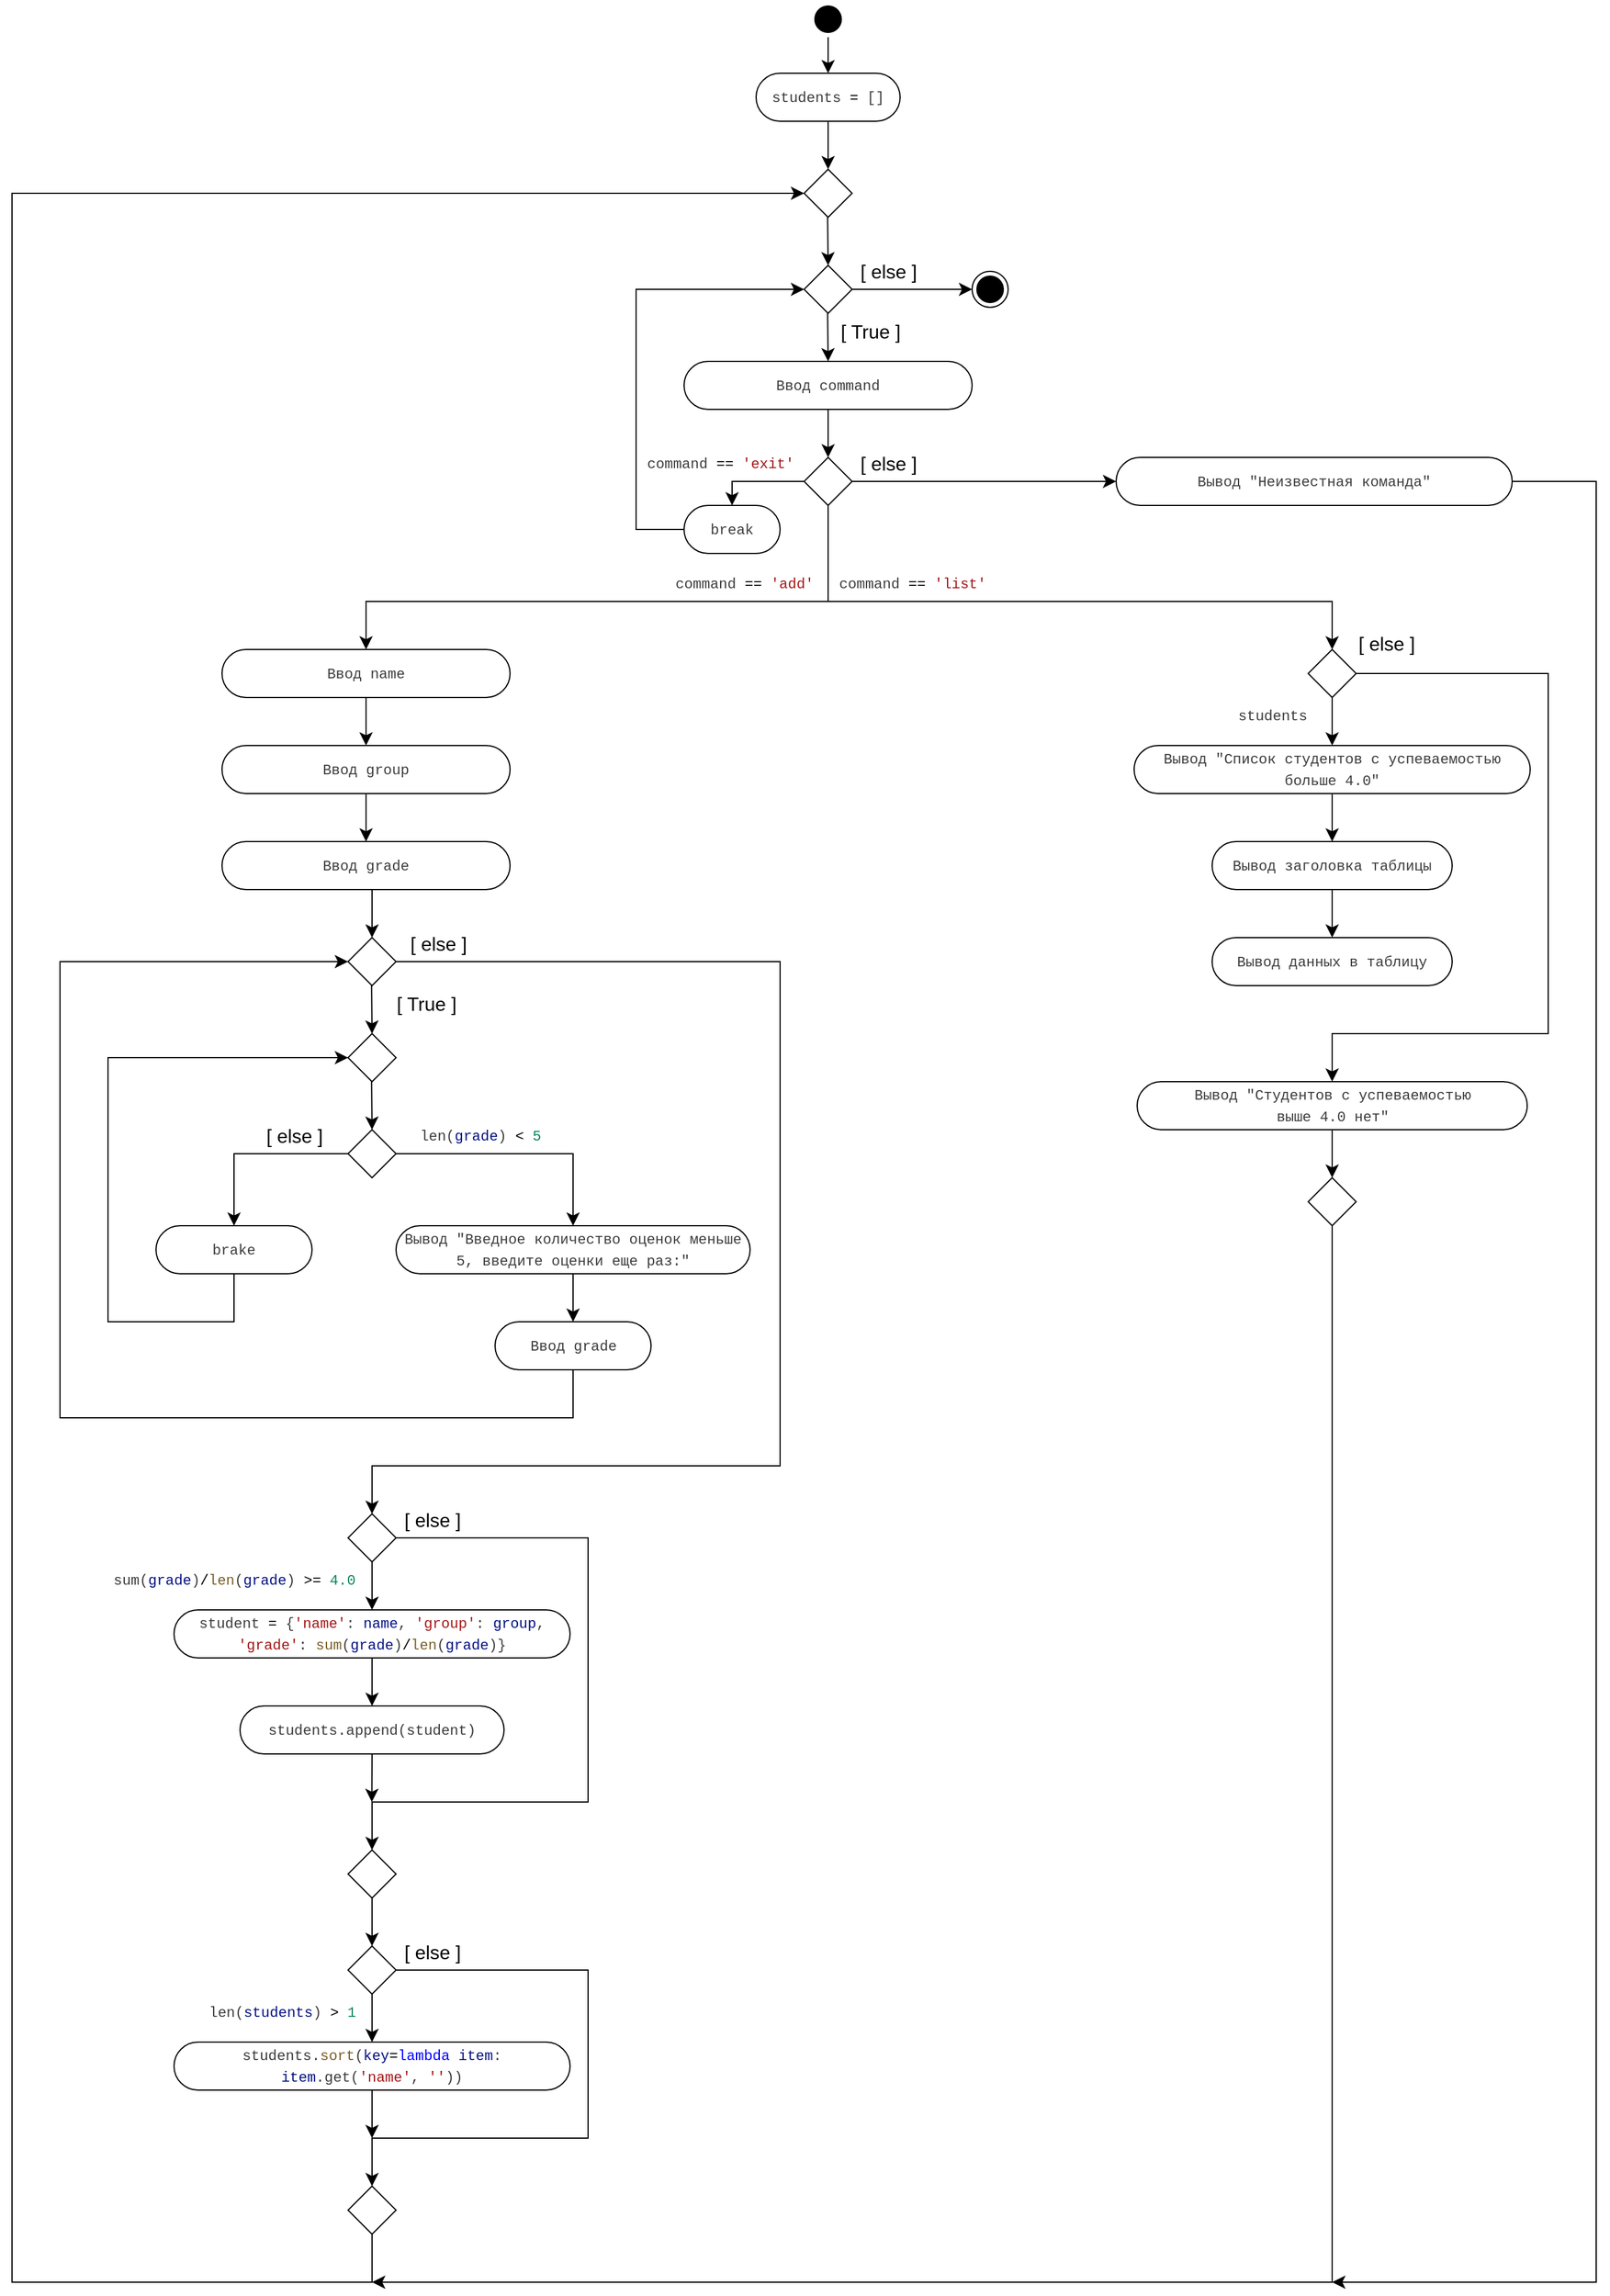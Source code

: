 <mxfile version="21.2.8" type="device">
  <diagram name="Страница 1" id="b56nTUFWKLFzky5iG3-O">
    <mxGraphModel dx="1243" dy="1110" grid="1" gridSize="10" guides="1" tooltips="1" connect="1" arrows="1" fold="1" page="0" pageScale="1" pageWidth="827" pageHeight="1169" math="0" shadow="0">
      <root>
        <mxCell id="0" />
        <mxCell id="1" parent="0" />
        <mxCell id="L4IypOqz53p4sFPIJEN1-1" value="" style="ellipse;html=1;shape=startState;fillColor=#000000;strokeColor=default;fontSize=16;" vertex="1" parent="1">
          <mxGeometry x="385" y="-140" width="30" height="30" as="geometry" />
        </mxCell>
        <mxCell id="L4IypOqz53p4sFPIJEN1-2" value="" style="edgeStyle=orthogonalEdgeStyle;html=1;verticalAlign=bottom;endArrow=classic;endSize=8;strokeColor=default;rounded=0;fontSize=12;curved=1;entryX=0.5;entryY=0;entryDx=0;entryDy=0;endFill=1;" edge="1" parent="1" source="L4IypOqz53p4sFPIJEN1-1">
          <mxGeometry relative="1" as="geometry">
            <mxPoint x="400" y="-80" as="targetPoint" />
          </mxGeometry>
        </mxCell>
        <mxCell id="L4IypOqz53p4sFPIJEN1-3" value="" style="rhombus;whiteSpace=wrap;html=1;fontSize=16;rounded=0;arcSize=50;" vertex="1" parent="1">
          <mxGeometry x="380" width="40" height="40" as="geometry" />
        </mxCell>
        <mxCell id="L4IypOqz53p4sFPIJEN1-4" value="" style="endArrow=classic;html=1;rounded=0;fontSize=12;startSize=8;endSize=8;curved=1;entryX=0.5;entryY=0;entryDx=0;entryDy=0;" edge="1" parent="1" target="L4IypOqz53p4sFPIJEN1-5">
          <mxGeometry width="50" height="50" relative="1" as="geometry">
            <mxPoint x="399.62" y="40" as="sourcePoint" />
            <mxPoint x="399.62" y="70" as="targetPoint" />
          </mxGeometry>
        </mxCell>
        <mxCell id="L4IypOqz53p4sFPIJEN1-98" style="edgeStyle=none;curved=1;rounded=0;orthogonalLoop=1;jettySize=auto;html=1;exitX=1;exitY=0.5;exitDx=0;exitDy=0;entryX=0;entryY=0.5;entryDx=0;entryDy=0;fontSize=12;startSize=8;endSize=8;" edge="1" parent="1" source="L4IypOqz53p4sFPIJEN1-5" target="L4IypOqz53p4sFPIJEN1-97">
          <mxGeometry relative="1" as="geometry" />
        </mxCell>
        <mxCell id="L4IypOqz53p4sFPIJEN1-5" value="" style="rhombus;whiteSpace=wrap;html=1;fontSize=16;rounded=0;arcSize=50;" vertex="1" parent="1">
          <mxGeometry x="380" y="80" width="40" height="40" as="geometry" />
        </mxCell>
        <mxCell id="L4IypOqz53p4sFPIJEN1-6" value="" style="endArrow=classic;html=1;rounded=0;fontSize=12;startSize=8;endSize=8;curved=1;" edge="1" parent="1">
          <mxGeometry width="50" height="50" relative="1" as="geometry">
            <mxPoint x="399.62" y="120" as="sourcePoint" />
            <mxPoint x="400" y="160" as="targetPoint" />
          </mxGeometry>
        </mxCell>
        <mxCell id="L4IypOqz53p4sFPIJEN1-8" style="edgeStyle=none;curved=1;rounded=0;orthogonalLoop=1;jettySize=auto;html=1;exitX=0.5;exitY=1;exitDx=0;exitDy=0;entryX=0.5;entryY=0;entryDx=0;entryDy=0;fontSize=12;startSize=8;endSize=8;" edge="1" parent="1" source="L4IypOqz53p4sFPIJEN1-7" target="L4IypOqz53p4sFPIJEN1-3">
          <mxGeometry relative="1" as="geometry" />
        </mxCell>
        <mxCell id="L4IypOqz53p4sFPIJEN1-7" value="&lt;div style=&quot;color: rgb(59, 59, 59); font-family: Menlo, Monaco, &amp;quot;Courier New&amp;quot;, monospace; font-size: 12px; line-height: 18px;&quot;&gt;students &lt;span style=&quot;color: #000000;&quot;&gt;=&lt;/span&gt; []&lt;/div&gt;" style="rounded=1;whiteSpace=wrap;html=1;fontSize=16;arcSize=50;" vertex="1" parent="1">
          <mxGeometry x="340" y="-80" width="120" height="40" as="geometry" />
        </mxCell>
        <mxCell id="L4IypOqz53p4sFPIJEN1-10" value="&lt;div style=&quot;color: rgb(59, 59, 59); font-family: Menlo, Monaco, &amp;quot;Courier New&amp;quot;, monospace; font-size: 12px; line-height: 18px;&quot;&gt;&lt;div style=&quot;line-height: 18px;&quot;&gt;Ввод command&lt;/div&gt;&lt;/div&gt;" style="rounded=1;whiteSpace=wrap;html=1;fontSize=16;arcSize=50;" vertex="1" parent="1">
          <mxGeometry x="280" y="160" width="240" height="40" as="geometry" />
        </mxCell>
        <mxCell id="L4IypOqz53p4sFPIJEN1-94" style="edgeStyle=none;curved=1;rounded=0;orthogonalLoop=1;jettySize=auto;html=1;exitX=1;exitY=0.5;exitDx=0;exitDy=0;entryX=0;entryY=0.5;entryDx=0;entryDy=0;fontSize=12;startSize=8;endSize=8;" edge="1" parent="1" source="L4IypOqz53p4sFPIJEN1-11" target="L4IypOqz53p4sFPIJEN1-93">
          <mxGeometry relative="1" as="geometry" />
        </mxCell>
        <mxCell id="L4IypOqz53p4sFPIJEN1-11" value="" style="rhombus;whiteSpace=wrap;html=1;fontSize=16;rounded=0;arcSize=50;" vertex="1" parent="1">
          <mxGeometry x="380" y="240" width="40" height="40" as="geometry" />
        </mxCell>
        <mxCell id="L4IypOqz53p4sFPIJEN1-12" style="edgeStyle=none;curved=1;rounded=0;orthogonalLoop=1;jettySize=auto;html=1;exitX=0.5;exitY=1;exitDx=0;exitDy=0;entryX=0.5;entryY=0;entryDx=0;entryDy=0;fontSize=12;startSize=8;endSize=8;" edge="1" target="L4IypOqz53p4sFPIJEN1-11" parent="1">
          <mxGeometry relative="1" as="geometry">
            <mxPoint x="400" y="200" as="sourcePoint" />
          </mxGeometry>
        </mxCell>
        <mxCell id="L4IypOqz53p4sFPIJEN1-13" value="&lt;div style=&quot;color: rgb(59, 59, 59); font-family: Menlo, Monaco, &amp;quot;Courier New&amp;quot;, monospace; font-size: 12px; line-height: 18px;&quot;&gt;&lt;div style=&quot;line-height: 18px;&quot;&gt;&lt;div style=&quot;line-height: 18px;&quot;&gt; break&lt;/div&gt;&lt;/div&gt;&lt;/div&gt;" style="rounded=1;whiteSpace=wrap;html=1;fontSize=16;arcSize=50;" vertex="1" parent="1">
          <mxGeometry x="280" y="280" width="80" height="40" as="geometry" />
        </mxCell>
        <mxCell id="L4IypOqz53p4sFPIJEN1-15" value="" style="edgeStyle=segmentEdgeStyle;endArrow=classic;html=1;curved=0;rounded=0;endSize=8;startSize=8;sourcePerimeterSpacing=0;targetPerimeterSpacing=0;fontSize=12;exitX=0;exitY=0.5;exitDx=0;exitDy=0;entryX=0.5;entryY=0;entryDx=0;entryDy=0;" edge="1" parent="1" source="L4IypOqz53p4sFPIJEN1-11" target="L4IypOqz53p4sFPIJEN1-13">
          <mxGeometry width="140" relative="1" as="geometry">
            <mxPoint x="440" y="270" as="sourcePoint" />
            <mxPoint x="580" y="330" as="targetPoint" />
            <Array as="points">
              <mxPoint x="320" y="260" />
            </Array>
          </mxGeometry>
        </mxCell>
        <mxCell id="L4IypOqz53p4sFPIJEN1-16" value="&lt;div style=&quot;color: rgb(59, 59, 59); font-family: Menlo, Monaco, &amp;quot;Courier New&amp;quot;, monospace; font-size: 12px; line-height: 18px;&quot;&gt;command &lt;span style=&quot;color: #000000;&quot;&gt;==&lt;/span&gt; &lt;span style=&quot;color: #a31515;&quot;&gt;&#39;exit&#39;&lt;/span&gt;&lt;/div&gt;" style="text;html=1;align=center;verticalAlign=middle;resizable=0;points=[];autosize=1;strokeColor=none;fillColor=none;fontSize=16;" vertex="1" parent="1">
          <mxGeometry x="235" y="230" width="150" height="30" as="geometry" />
        </mxCell>
        <mxCell id="L4IypOqz53p4sFPIJEN1-17" value="" style="edgeStyle=segmentEdgeStyle;endArrow=classic;html=1;curved=0;rounded=0;endSize=8;startSize=8;sourcePerimeterSpacing=0;targetPerimeterSpacing=0;fontSize=12;exitX=0;exitY=0.5;exitDx=0;exitDy=0;entryX=0;entryY=0.5;entryDx=0;entryDy=0;" edge="1" parent="1" source="L4IypOqz53p4sFPIJEN1-13" target="L4IypOqz53p4sFPIJEN1-5">
          <mxGeometry width="140" relative="1" as="geometry">
            <mxPoint x="420" y="330" as="sourcePoint" />
            <mxPoint x="560" y="390" as="targetPoint" />
            <Array as="points">
              <mxPoint x="240" y="300" />
              <mxPoint x="240" y="100" />
            </Array>
          </mxGeometry>
        </mxCell>
        <mxCell id="L4IypOqz53p4sFPIJEN1-22" style="edgeStyle=none;curved=1;rounded=0;orthogonalLoop=1;jettySize=auto;html=1;exitX=0.5;exitY=1;exitDx=0;exitDy=0;entryX=0.5;entryY=0;entryDx=0;entryDy=0;fontSize=12;startSize=8;endSize=8;" edge="1" parent="1" source="L4IypOqz53p4sFPIJEN1-18" target="L4IypOqz53p4sFPIJEN1-21">
          <mxGeometry relative="1" as="geometry" />
        </mxCell>
        <mxCell id="L4IypOqz53p4sFPIJEN1-18" value="&lt;div style=&quot;color: rgb(59, 59, 59); font-family: Menlo, Monaco, &amp;quot;Courier New&amp;quot;, monospace; font-size: 12px; line-height: 18px;&quot;&gt;&lt;div style=&quot;line-height: 18px;&quot;&gt;&lt;div style=&quot;line-height: 18px;&quot;&gt;Ввод name&lt;/div&gt;&lt;/div&gt;&lt;/div&gt;" style="rounded=1;whiteSpace=wrap;html=1;fontSize=16;arcSize=50;" vertex="1" parent="1">
          <mxGeometry x="-105" y="400" width="240" height="40" as="geometry" />
        </mxCell>
        <mxCell id="L4IypOqz53p4sFPIJEN1-19" value="" style="edgeStyle=segmentEdgeStyle;endArrow=classic;html=1;curved=0;rounded=0;endSize=8;startSize=8;sourcePerimeterSpacing=0;targetPerimeterSpacing=0;fontSize=12;exitX=0.5;exitY=1;exitDx=0;exitDy=0;entryX=0.5;entryY=0;entryDx=0;entryDy=0;" edge="1" parent="1" source="L4IypOqz53p4sFPIJEN1-11" target="L4IypOqz53p4sFPIJEN1-18">
          <mxGeometry width="140" relative="1" as="geometry">
            <mxPoint x="410" y="330" as="sourcePoint" />
            <mxPoint x="550" y="390" as="targetPoint" />
            <Array as="points">
              <mxPoint x="400" y="360" />
              <mxPoint x="15" y="360" />
            </Array>
          </mxGeometry>
        </mxCell>
        <mxCell id="L4IypOqz53p4sFPIJEN1-20" value="&lt;div style=&quot;color: rgb(59, 59, 59); font-family: Menlo, Monaco, &amp;quot;Courier New&amp;quot;, monospace; font-size: 12px; line-height: 18px;&quot;&gt;command &lt;span style=&quot;color: #000000;&quot;&gt;==&lt;/span&gt; &lt;span style=&quot;color: #a31515;&quot;&gt;&#39;add&#39;&lt;/span&gt;&lt;/div&gt;" style="text;html=1;align=center;verticalAlign=middle;resizable=0;points=[];autosize=1;strokeColor=none;fillColor=none;fontSize=16;" vertex="1" parent="1">
          <mxGeometry x="260" y="330" width="140" height="30" as="geometry" />
        </mxCell>
        <mxCell id="L4IypOqz53p4sFPIJEN1-21" value="&lt;div style=&quot;color: rgb(59, 59, 59); font-family: Menlo, Monaco, &amp;quot;Courier New&amp;quot;, monospace; font-size: 12px; line-height: 18px;&quot;&gt;&lt;div style=&quot;line-height: 18px;&quot;&gt;&lt;div style=&quot;line-height: 18px;&quot;&gt;&lt;div style=&quot;line-height: 18px;&quot;&gt;Ввод group&lt;/div&gt;&lt;/div&gt;&lt;/div&gt;&lt;/div&gt;" style="rounded=1;whiteSpace=wrap;html=1;fontSize=16;arcSize=50;" vertex="1" parent="1">
          <mxGeometry x="-105" y="480" width="240" height="40" as="geometry" />
        </mxCell>
        <mxCell id="L4IypOqz53p4sFPIJEN1-23" value="&lt;div style=&quot;color: rgb(59, 59, 59); font-family: Menlo, Monaco, &amp;quot;Courier New&amp;quot;, monospace; font-size: 12px; line-height: 18px;&quot;&gt;&lt;div style=&quot;line-height: 18px;&quot;&gt;&lt;div style=&quot;line-height: 18px;&quot;&gt;&lt;div style=&quot;line-height: 18px;&quot;&gt;&lt;div style=&quot;line-height: 18px;&quot;&gt;Ввод grade&lt;/div&gt;&lt;/div&gt;&lt;/div&gt;&lt;/div&gt;&lt;/div&gt;" style="rounded=1;whiteSpace=wrap;html=1;fontSize=16;arcSize=50;" vertex="1" parent="1">
          <mxGeometry x="-105" y="560" width="240" height="40" as="geometry" />
        </mxCell>
        <mxCell id="L4IypOqz53p4sFPIJEN1-24" style="edgeStyle=none;curved=1;rounded=0;orthogonalLoop=1;jettySize=auto;html=1;exitX=0.5;exitY=1;exitDx=0;exitDy=0;entryX=0.5;entryY=0;entryDx=0;entryDy=0;fontSize=12;startSize=8;endSize=8;" edge="1" target="L4IypOqz53p4sFPIJEN1-23" parent="1">
          <mxGeometry relative="1" as="geometry">
            <mxPoint x="15" y="520" as="sourcePoint" />
          </mxGeometry>
        </mxCell>
        <mxCell id="L4IypOqz53p4sFPIJEN1-25" value="" style="rhombus;whiteSpace=wrap;html=1;fontSize=16;rounded=0;arcSize=50;" vertex="1" parent="1">
          <mxGeometry y="640" width="40" height="40" as="geometry" />
        </mxCell>
        <mxCell id="L4IypOqz53p4sFPIJEN1-26" value="" style="endArrow=classic;html=1;rounded=0;fontSize=12;startSize=8;endSize=8;curved=1;entryX=0.5;entryY=0;entryDx=0;entryDy=0;" edge="1" parent="1" target="L4IypOqz53p4sFPIJEN1-27">
          <mxGeometry width="50" height="50" relative="1" as="geometry">
            <mxPoint x="19.62" y="680" as="sourcePoint" />
            <mxPoint x="19.62" y="710" as="targetPoint" />
          </mxGeometry>
        </mxCell>
        <mxCell id="L4IypOqz53p4sFPIJEN1-27" value="" style="rhombus;whiteSpace=wrap;html=1;fontSize=16;rounded=0;arcSize=50;" vertex="1" parent="1">
          <mxGeometry y="720" width="40" height="40" as="geometry" />
        </mxCell>
        <mxCell id="L4IypOqz53p4sFPIJEN1-28" value="" style="endArrow=classic;html=1;rounded=0;fontSize=12;startSize=8;endSize=8;curved=1;" edge="1" parent="1">
          <mxGeometry width="50" height="50" relative="1" as="geometry">
            <mxPoint x="19.62" y="760" as="sourcePoint" />
            <mxPoint x="20" y="800" as="targetPoint" />
          </mxGeometry>
        </mxCell>
        <mxCell id="L4IypOqz53p4sFPIJEN1-29" style="edgeStyle=none;curved=1;rounded=0;orthogonalLoop=1;jettySize=auto;html=1;exitX=0.5;exitY=1;exitDx=0;exitDy=0;entryX=0.5;entryY=0;entryDx=0;entryDy=0;fontSize=12;startSize=8;endSize=8;" edge="1" parent="1" target="L4IypOqz53p4sFPIJEN1-25">
          <mxGeometry relative="1" as="geometry">
            <mxPoint x="20" y="600" as="sourcePoint" />
          </mxGeometry>
        </mxCell>
        <mxCell id="L4IypOqz53p4sFPIJEN1-30" value="[ True ]" style="text;html=1;align=center;verticalAlign=middle;resizable=0;points=[];autosize=1;strokeColor=none;fillColor=none;fontSize=16;" vertex="1" parent="1">
          <mxGeometry x="400" y="120" width="70" height="30" as="geometry" />
        </mxCell>
        <mxCell id="L4IypOqz53p4sFPIJEN1-31" value="[ True ]" style="text;html=1;align=center;verticalAlign=middle;resizable=0;points=[];autosize=1;strokeColor=none;fillColor=none;fontSize=16;" vertex="1" parent="1">
          <mxGeometry x="30" y="680" width="70" height="30" as="geometry" />
        </mxCell>
        <mxCell id="L4IypOqz53p4sFPIJEN1-32" value="" style="rhombus;whiteSpace=wrap;html=1;fontSize=16;rounded=0;arcSize=50;" vertex="1" parent="1">
          <mxGeometry y="800" width="40" height="40" as="geometry" />
        </mxCell>
        <mxCell id="L4IypOqz53p4sFPIJEN1-36" style="edgeStyle=none;curved=1;rounded=0;orthogonalLoop=1;jettySize=auto;html=1;exitX=0.5;exitY=1;exitDx=0;exitDy=0;entryX=0.5;entryY=0;entryDx=0;entryDy=0;fontSize=12;startSize=8;endSize=8;" edge="1" parent="1" source="L4IypOqz53p4sFPIJEN1-33" target="L4IypOqz53p4sFPIJEN1-34">
          <mxGeometry relative="1" as="geometry" />
        </mxCell>
        <mxCell id="L4IypOqz53p4sFPIJEN1-33" value="&lt;div style=&quot;color: rgb(59, 59, 59); font-family: Menlo, Monaco, &amp;quot;Courier New&amp;quot;, monospace; font-size: 12px; line-height: 18px;&quot;&gt;&lt;div style=&quot;line-height: 18px;&quot;&gt;&lt;div style=&quot;line-height: 18px;&quot;&gt;&lt;div style=&quot;line-height: 18px;&quot;&gt;&lt;div style=&quot;line-height: 18px;&quot;&gt;Вывод &quot;Введное количество оценок меньше 5, введите оценки еще раз:&quot;&lt;/div&gt;&lt;/div&gt;&lt;/div&gt;&lt;/div&gt;&lt;/div&gt;" style="rounded=1;whiteSpace=wrap;html=1;fontSize=16;arcSize=50;" vertex="1" parent="1">
          <mxGeometry x="40" y="880" width="295" height="40" as="geometry" />
        </mxCell>
        <mxCell id="L4IypOqz53p4sFPIJEN1-34" value="&lt;div style=&quot;color: rgb(59, 59, 59); font-family: Menlo, Monaco, &amp;quot;Courier New&amp;quot;, monospace; font-size: 12px; line-height: 18px;&quot;&gt;&lt;div style=&quot;line-height: 18px;&quot;&gt;&lt;div style=&quot;line-height: 18px;&quot;&gt;&lt;div style=&quot;line-height: 18px;&quot;&gt;&lt;div style=&quot;line-height: 18px;&quot;&gt;Ввод grade&lt;/div&gt;&lt;/div&gt;&lt;/div&gt;&lt;/div&gt;&lt;/div&gt;" style="rounded=1;whiteSpace=wrap;html=1;fontSize=16;arcSize=50;" vertex="1" parent="1">
          <mxGeometry x="122.5" y="960" width="130" height="40" as="geometry" />
        </mxCell>
        <mxCell id="L4IypOqz53p4sFPIJEN1-35" value="" style="edgeStyle=segmentEdgeStyle;endArrow=classic;html=1;curved=0;rounded=0;endSize=8;startSize=8;sourcePerimeterSpacing=0;targetPerimeterSpacing=0;fontSize=12;entryX=0.5;entryY=0;entryDx=0;entryDy=0;" edge="1" parent="1" target="L4IypOqz53p4sFPIJEN1-33">
          <mxGeometry width="140" relative="1" as="geometry">
            <mxPoint x="40" y="820" as="sourcePoint" />
            <mxPoint x="180" y="900" as="targetPoint" />
            <Array as="points">
              <mxPoint x="188" y="820" />
            </Array>
          </mxGeometry>
        </mxCell>
        <mxCell id="L4IypOqz53p4sFPIJEN1-37" value="" style="edgeStyle=segmentEdgeStyle;endArrow=classic;html=1;curved=0;rounded=0;endSize=8;startSize=8;sourcePerimeterSpacing=0;targetPerimeterSpacing=0;fontSize=12;exitX=0.5;exitY=1;exitDx=0;exitDy=0;entryX=0;entryY=0.5;entryDx=0;entryDy=0;" edge="1" parent="1" source="L4IypOqz53p4sFPIJEN1-34" target="L4IypOqz53p4sFPIJEN1-25">
          <mxGeometry width="140" relative="1" as="geometry">
            <mxPoint x="-10" y="1050" as="sourcePoint" />
            <mxPoint x="130" y="1110" as="targetPoint" />
            <Array as="points">
              <mxPoint x="187" y="1040" />
              <mxPoint x="-240" y="1040" />
              <mxPoint x="-240" y="660" />
            </Array>
          </mxGeometry>
        </mxCell>
        <mxCell id="L4IypOqz53p4sFPIJEN1-39" value="&lt;div style=&quot;color: rgb(59, 59, 59); font-family: Menlo, Monaco, &amp;quot;Courier New&amp;quot;, monospace; font-size: 12px; line-height: 18px;&quot;&gt;len(&lt;span style=&quot;color: #001080;&quot;&gt;grade&lt;/span&gt;) &lt;span style=&quot;color: #000000;&quot;&gt;&amp;lt;&lt;/span&gt; &lt;span style=&quot;color: #098658;&quot;&gt;5&lt;/span&gt;&lt;/div&gt;" style="text;html=1;align=center;verticalAlign=middle;resizable=0;points=[];autosize=1;strokeColor=none;fillColor=none;fontSize=16;" vertex="1" parent="1">
          <mxGeometry x="50" y="790" width="120" height="30" as="geometry" />
        </mxCell>
        <mxCell id="L4IypOqz53p4sFPIJEN1-41" value="&lt;div style=&quot;color: rgb(59, 59, 59); font-family: Menlo, Monaco, &amp;quot;Courier New&amp;quot;, monospace; font-size: 12px; line-height: 18px;&quot;&gt;&lt;div style=&quot;line-height: 18px;&quot;&gt;&lt;div style=&quot;line-height: 18px;&quot;&gt;&lt;div style=&quot;line-height: 18px;&quot;&gt;&lt;div style=&quot;line-height: 18px;&quot;&gt;brake&lt;/div&gt;&lt;/div&gt;&lt;/div&gt;&lt;/div&gt;&lt;/div&gt;" style="rounded=1;whiteSpace=wrap;html=1;fontSize=16;arcSize=50;" vertex="1" parent="1">
          <mxGeometry x="-160" y="880" width="130" height="40" as="geometry" />
        </mxCell>
        <mxCell id="L4IypOqz53p4sFPIJEN1-43" value="" style="edgeStyle=segmentEdgeStyle;endArrow=classic;html=1;curved=0;rounded=0;endSize=8;startSize=8;sourcePerimeterSpacing=0;targetPerimeterSpacing=0;fontSize=12;exitX=0;exitY=0.5;exitDx=0;exitDy=0;entryX=0.5;entryY=0;entryDx=0;entryDy=0;" edge="1" parent="1" source="L4IypOqz53p4sFPIJEN1-32" target="L4IypOqz53p4sFPIJEN1-41">
          <mxGeometry width="140" relative="1" as="geometry">
            <mxPoint x="-30" y="820" as="sourcePoint" />
            <mxPoint x="-40" y="870" as="targetPoint" />
            <Array as="points">
              <mxPoint x="-95" y="820" />
            </Array>
          </mxGeometry>
        </mxCell>
        <mxCell id="L4IypOqz53p4sFPIJEN1-44" value="[ else ]" style="text;html=1;align=center;verticalAlign=middle;resizable=0;points=[];autosize=1;strokeColor=none;fillColor=none;fontSize=16;" vertex="1" parent="1">
          <mxGeometry x="-80" y="790" width="70" height="30" as="geometry" />
        </mxCell>
        <mxCell id="L4IypOqz53p4sFPIJEN1-45" value="" style="edgeStyle=segmentEdgeStyle;endArrow=classic;html=1;curved=0;rounded=0;endSize=8;startSize=8;sourcePerimeterSpacing=0;targetPerimeterSpacing=0;fontSize=12;exitX=0.5;exitY=1;exitDx=0;exitDy=0;entryX=0;entryY=0.5;entryDx=0;entryDy=0;" edge="1" parent="1" source="L4IypOqz53p4sFPIJEN1-41" target="L4IypOqz53p4sFPIJEN1-27">
          <mxGeometry width="140" relative="1" as="geometry">
            <mxPoint x="-210" y="970" as="sourcePoint" />
            <mxPoint x="-70" y="1030" as="targetPoint" />
            <Array as="points">
              <mxPoint x="-95" y="960" />
              <mxPoint x="-200" y="960" />
              <mxPoint x="-200" y="740" />
            </Array>
          </mxGeometry>
        </mxCell>
        <mxCell id="L4IypOqz53p4sFPIJEN1-49" style="edgeStyle=none;curved=1;rounded=0;orthogonalLoop=1;jettySize=auto;html=1;exitX=0.5;exitY=1;exitDx=0;exitDy=0;entryX=0.5;entryY=0;entryDx=0;entryDy=0;fontSize=12;startSize=8;endSize=8;" edge="1" parent="1" source="L4IypOqz53p4sFPIJEN1-46" target="L4IypOqz53p4sFPIJEN1-48">
          <mxGeometry relative="1" as="geometry" />
        </mxCell>
        <mxCell id="L4IypOqz53p4sFPIJEN1-46" value="" style="rhombus;whiteSpace=wrap;html=1;fontSize=16;rounded=0;arcSize=50;" vertex="1" parent="1">
          <mxGeometry y="1120" width="40" height="40" as="geometry" />
        </mxCell>
        <mxCell id="L4IypOqz53p4sFPIJEN1-47" value="" style="edgeStyle=segmentEdgeStyle;endArrow=classic;html=1;curved=0;rounded=0;endSize=8;startSize=8;sourcePerimeterSpacing=0;targetPerimeterSpacing=0;fontSize=12;exitX=1;exitY=0.5;exitDx=0;exitDy=0;entryX=0.5;entryY=0;entryDx=0;entryDy=0;" edge="1" parent="1" source="L4IypOqz53p4sFPIJEN1-25" target="L4IypOqz53p4sFPIJEN1-46">
          <mxGeometry width="140" relative="1" as="geometry">
            <mxPoint x="350" y="760" as="sourcePoint" />
            <mxPoint x="490" y="820" as="targetPoint" />
            <Array as="points">
              <mxPoint x="360" y="660" />
              <mxPoint x="360" y="1080" />
              <mxPoint x="20" y="1080" />
            </Array>
          </mxGeometry>
        </mxCell>
        <mxCell id="L4IypOqz53p4sFPIJEN1-51" style="edgeStyle=none;curved=1;rounded=0;orthogonalLoop=1;jettySize=auto;html=1;exitX=0.5;exitY=1;exitDx=0;exitDy=0;entryX=0.5;entryY=0;entryDx=0;entryDy=0;fontSize=12;startSize=8;endSize=8;" edge="1" parent="1" source="L4IypOqz53p4sFPIJEN1-48" target="L4IypOqz53p4sFPIJEN1-50">
          <mxGeometry relative="1" as="geometry" />
        </mxCell>
        <mxCell id="L4IypOqz53p4sFPIJEN1-48" value="&lt;div style=&quot;color: rgb(59, 59, 59); font-family: Menlo, Monaco, &amp;quot;Courier New&amp;quot;, monospace; font-size: 12px; line-height: 18px;&quot;&gt;&lt;div style=&quot;line-height: 18px;&quot;&gt;&lt;div style=&quot;line-height: 18px;&quot;&gt;&lt;div style=&quot;line-height: 18px;&quot;&gt;&lt;div style=&quot;line-height: 18px;&quot;&gt;&lt;div&gt;student &lt;span style=&quot;color: #000000;&quot;&gt;=&lt;/span&gt; {&lt;span style=&quot;background-color: initial; color: rgb(163, 21, 21);&quot;&gt;&#39;name&#39;&lt;/span&gt;&lt;span style=&quot;background-color: initial;&quot;&gt;: &lt;/span&gt;&lt;span style=&quot;background-color: initial; color: rgb(0, 16, 128);&quot;&gt;name&lt;/span&gt;&lt;span style=&quot;background-color: initial;&quot;&gt;,&amp;nbsp;&lt;/span&gt;&lt;span style=&quot;background-color: initial; color: rgb(163, 21, 21);&quot;&gt;&#39;group&#39;&lt;/span&gt;&lt;span style=&quot;background-color: initial;&quot;&gt;: &lt;/span&gt;&lt;span style=&quot;background-color: initial; color: rgb(0, 16, 128);&quot;&gt;group&lt;/span&gt;&lt;span style=&quot;background-color: initial;&quot;&gt;,&lt;/span&gt;&lt;/div&gt;&lt;div&gt;&lt;span style=&quot;background-color: initial; color: rgb(163, 21, 21);&quot;&gt;&#39;grade&#39;&lt;/span&gt;&lt;span style=&quot;background-color: initial;&quot;&gt;: &lt;/span&gt;&lt;span style=&quot;background-color: initial; color: rgb(121, 94, 38);&quot;&gt;sum&lt;/span&gt;&lt;span style=&quot;background-color: initial;&quot;&gt;(&lt;/span&gt;&lt;span style=&quot;background-color: initial; color: rgb(0, 16, 128);&quot;&gt;grade&lt;/span&gt;&lt;span style=&quot;background-color: initial;&quot;&gt;)&lt;/span&gt;&lt;span style=&quot;background-color: initial; color: rgb(0, 0, 0);&quot;&gt;/&lt;/span&gt;&lt;span style=&quot;background-color: initial; color: rgb(121, 94, 38);&quot;&gt;len&lt;/span&gt;&lt;span style=&quot;background-color: initial;&quot;&gt;(&lt;/span&gt;&lt;span style=&quot;background-color: initial; color: rgb(0, 16, 128);&quot;&gt;grade&lt;/span&gt;&lt;span style=&quot;background-color: initial;&quot;&gt;)&lt;/span&gt;&lt;span style=&quot;background-color: initial;&quot;&gt;}&lt;/span&gt;&lt;/div&gt;&lt;/div&gt;&lt;/div&gt;&lt;/div&gt;&lt;/div&gt;&lt;/div&gt;" style="rounded=1;whiteSpace=wrap;html=1;fontSize=16;arcSize=50;" vertex="1" parent="1">
          <mxGeometry x="-145" y="1200" width="330" height="40" as="geometry" />
        </mxCell>
        <mxCell id="L4IypOqz53p4sFPIJEN1-54" style="edgeStyle=none;curved=1;rounded=0;orthogonalLoop=1;jettySize=auto;html=1;exitX=0.5;exitY=1;exitDx=0;exitDy=0;fontSize=12;startSize=8;endSize=8;" edge="1" parent="1" source="L4IypOqz53p4sFPIJEN1-50">
          <mxGeometry relative="1" as="geometry">
            <mxPoint x="19.818" y="1360" as="targetPoint" />
          </mxGeometry>
        </mxCell>
        <mxCell id="L4IypOqz53p4sFPIJEN1-50" value="&lt;div style=&quot;color: rgb(59, 59, 59); font-family: Menlo, Monaco, &amp;quot;Courier New&amp;quot;, monospace; font-size: 12px; line-height: 18px;&quot;&gt;&lt;div style=&quot;line-height: 18px;&quot;&gt;&lt;div style=&quot;line-height: 18px;&quot;&gt;&lt;div style=&quot;line-height: 18px;&quot;&gt;&lt;div style=&quot;line-height: 18px;&quot;&gt;&lt;div&gt;students.append(student)&lt;/div&gt;&lt;/div&gt;&lt;/div&gt;&lt;/div&gt;&lt;/div&gt;&lt;/div&gt;" style="rounded=1;whiteSpace=wrap;html=1;fontSize=16;arcSize=50;" vertex="1" parent="1">
          <mxGeometry x="-90" y="1280" width="220" height="40" as="geometry" />
        </mxCell>
        <mxCell id="L4IypOqz53p4sFPIJEN1-63" style="edgeStyle=none;curved=1;rounded=0;orthogonalLoop=1;jettySize=auto;html=1;exitX=0.5;exitY=1;exitDx=0;exitDy=0;entryX=0.5;entryY=0;entryDx=0;entryDy=0;fontSize=12;startSize=8;endSize=8;" edge="1" parent="1" source="L4IypOqz53p4sFPIJEN1-52" target="L4IypOqz53p4sFPIJEN1-56">
          <mxGeometry relative="1" as="geometry" />
        </mxCell>
        <mxCell id="L4IypOqz53p4sFPIJEN1-52" value="" style="rhombus;whiteSpace=wrap;html=1;fontSize=16;rounded=0;arcSize=50;" vertex="1" parent="1">
          <mxGeometry y="1400" width="40" height="40" as="geometry" />
        </mxCell>
        <mxCell id="L4IypOqz53p4sFPIJEN1-53" value="" style="edgeStyle=segmentEdgeStyle;endArrow=classic;html=1;curved=0;rounded=0;endSize=8;startSize=8;sourcePerimeterSpacing=0;targetPerimeterSpacing=0;fontSize=12;exitX=1;exitY=0.5;exitDx=0;exitDy=0;entryX=0.5;entryY=0;entryDx=0;entryDy=0;" edge="1" parent="1" source="L4IypOqz53p4sFPIJEN1-46" target="L4IypOqz53p4sFPIJEN1-52">
          <mxGeometry width="140" relative="1" as="geometry">
            <mxPoint x="70" y="1120" as="sourcePoint" />
            <mxPoint x="210" y="1180" as="targetPoint" />
            <Array as="points">
              <mxPoint x="200" y="1140" />
              <mxPoint x="200" y="1360" />
              <mxPoint x="20" y="1360" />
            </Array>
          </mxGeometry>
        </mxCell>
        <mxCell id="L4IypOqz53p4sFPIJEN1-55" style="edgeStyle=none;curved=1;rounded=0;orthogonalLoop=1;jettySize=auto;html=1;exitX=0.5;exitY=1;exitDx=0;exitDy=0;entryX=0.5;entryY=0;entryDx=0;entryDy=0;fontSize=12;startSize=8;endSize=8;" edge="1" source="L4IypOqz53p4sFPIJEN1-56" target="L4IypOqz53p4sFPIJEN1-58" parent="1">
          <mxGeometry relative="1" as="geometry" />
        </mxCell>
        <mxCell id="L4IypOqz53p4sFPIJEN1-56" value="" style="rhombus;whiteSpace=wrap;html=1;fontSize=16;rounded=0;arcSize=50;" vertex="1" parent="1">
          <mxGeometry y="1480" width="40" height="40" as="geometry" />
        </mxCell>
        <mxCell id="L4IypOqz53p4sFPIJEN1-57" style="edgeStyle=none;curved=1;rounded=0;orthogonalLoop=1;jettySize=auto;html=1;exitX=0.5;exitY=1;exitDx=0;exitDy=0;entryX=0.5;entryY=0;entryDx=0;entryDy=0;fontSize=12;startSize=8;endSize=8;" edge="1" source="L4IypOqz53p4sFPIJEN1-58" parent="1">
          <mxGeometry relative="1" as="geometry">
            <mxPoint x="20" y="1640" as="targetPoint" />
          </mxGeometry>
        </mxCell>
        <mxCell id="L4IypOqz53p4sFPIJEN1-58" value="&lt;div style=&quot;color: rgb(59, 59, 59); font-family: Menlo, Monaco, &amp;quot;Courier New&amp;quot;, monospace; font-size: 12px; line-height: 18px;&quot;&gt;&lt;div style=&quot;line-height: 18px;&quot;&gt;&lt;div style=&quot;line-height: 18px;&quot;&gt;&lt;div style=&quot;line-height: 18px;&quot;&gt;&lt;div style=&quot;line-height: 18px;&quot;&gt;&lt;div style=&quot;line-height: 18px;&quot;&gt;students.&lt;span style=&quot;color: #795e26;&quot;&gt;sort&lt;/span&gt;(&lt;span style=&quot;color: #001080;&quot;&gt;key&lt;/span&gt;&lt;span style=&quot;color: #000000;&quot;&gt;=&lt;/span&gt;&lt;span style=&quot;color: #0000ff;&quot;&gt;lambda&lt;/span&gt; &lt;span style=&quot;color: #001080;&quot;&gt;item&lt;/span&gt;: &lt;span style=&quot;color: #001080;&quot;&gt;item&lt;/span&gt;.get(&lt;span style=&quot;color: #a31515;&quot;&gt;&#39;name&#39;&lt;/span&gt;, &lt;span style=&quot;color: #a31515;&quot;&gt;&#39;&#39;&lt;/span&gt;))&lt;/div&gt;&lt;/div&gt;&lt;/div&gt;&lt;/div&gt;&lt;/div&gt;&lt;/div&gt;" style="rounded=1;whiteSpace=wrap;html=1;fontSize=16;arcSize=50;" vertex="1" parent="1">
          <mxGeometry x="-145" y="1560" width="330" height="40" as="geometry" />
        </mxCell>
        <mxCell id="L4IypOqz53p4sFPIJEN1-61" value="" style="rhombus;whiteSpace=wrap;html=1;fontSize=16;rounded=0;arcSize=50;" vertex="1" parent="1">
          <mxGeometry y="1680" width="40" height="40" as="geometry" />
        </mxCell>
        <mxCell id="L4IypOqz53p4sFPIJEN1-62" value="" style="edgeStyle=segmentEdgeStyle;endArrow=classic;html=1;curved=0;rounded=0;endSize=8;startSize=8;sourcePerimeterSpacing=0;targetPerimeterSpacing=0;fontSize=12;exitX=1;exitY=0.5;exitDx=0;exitDy=0;entryX=0.5;entryY=0;entryDx=0;entryDy=0;" edge="1" source="L4IypOqz53p4sFPIJEN1-56" target="L4IypOqz53p4sFPIJEN1-61" parent="1">
          <mxGeometry width="140" relative="1" as="geometry">
            <mxPoint x="70" y="1480" as="sourcePoint" />
            <mxPoint x="210" y="1540" as="targetPoint" />
            <Array as="points">
              <mxPoint x="200" y="1500" />
              <mxPoint x="200" y="1640" />
            </Array>
          </mxGeometry>
        </mxCell>
        <mxCell id="L4IypOqz53p4sFPIJEN1-65" value="" style="edgeStyle=segmentEdgeStyle;endArrow=classic;html=1;curved=0;rounded=0;endSize=8;startSize=8;sourcePerimeterSpacing=0;targetPerimeterSpacing=0;fontSize=12;exitX=0.5;exitY=1;exitDx=0;exitDy=0;entryX=0;entryY=0.5;entryDx=0;entryDy=0;" edge="1" parent="1" source="L4IypOqz53p4sFPIJEN1-61" target="L4IypOqz53p4sFPIJEN1-3">
          <mxGeometry width="140" relative="1" as="geometry">
            <mxPoint x="120" y="1800" as="sourcePoint" />
            <mxPoint x="-80" y="310" as="targetPoint" />
            <Array as="points">
              <mxPoint x="20" y="1760" />
              <mxPoint x="-280" y="1760" />
              <mxPoint x="-280" y="20" />
            </Array>
          </mxGeometry>
        </mxCell>
        <mxCell id="L4IypOqz53p4sFPIJEN1-67" value="" style="edgeStyle=segmentEdgeStyle;endArrow=classic;html=1;curved=0;rounded=0;endSize=8;startSize=8;sourcePerimeterSpacing=0;targetPerimeterSpacing=0;fontSize=12;entryX=0.5;entryY=0;entryDx=0;entryDy=0;" edge="1" parent="1" target="L4IypOqz53p4sFPIJEN1-70">
          <mxGeometry width="140" relative="1" as="geometry">
            <mxPoint x="400" y="280" as="sourcePoint" />
            <mxPoint x="800" y="400" as="targetPoint" />
            <Array as="points">
              <mxPoint x="400" y="360" />
              <mxPoint x="820" y="360" />
            </Array>
          </mxGeometry>
        </mxCell>
        <mxCell id="L4IypOqz53p4sFPIJEN1-69" style="edgeStyle=none;curved=1;rounded=0;orthogonalLoop=1;jettySize=auto;html=1;exitX=0.5;exitY=1;exitDx=0;exitDy=0;entryX=0.5;entryY=0;entryDx=0;entryDy=0;fontSize=12;startSize=8;endSize=8;" edge="1" parent="1" source="L4IypOqz53p4sFPIJEN1-70" target="L4IypOqz53p4sFPIJEN1-72">
          <mxGeometry relative="1" as="geometry" />
        </mxCell>
        <mxCell id="L4IypOqz53p4sFPIJEN1-70" value="" style="rhombus;whiteSpace=wrap;html=1;fontSize=16;rounded=0;arcSize=50;" vertex="1" parent="1">
          <mxGeometry x="800" y="400" width="40" height="40" as="geometry" />
        </mxCell>
        <mxCell id="L4IypOqz53p4sFPIJEN1-71" style="edgeStyle=none;curved=1;rounded=0;orthogonalLoop=1;jettySize=auto;html=1;exitX=0.5;exitY=1;exitDx=0;exitDy=0;entryX=0.5;entryY=0;entryDx=0;entryDy=0;fontSize=12;startSize=8;endSize=8;" edge="1" parent="1" source="L4IypOqz53p4sFPIJEN1-72">
          <mxGeometry relative="1" as="geometry">
            <mxPoint x="820" y="560" as="targetPoint" />
          </mxGeometry>
        </mxCell>
        <mxCell id="L4IypOqz53p4sFPIJEN1-72" value="&lt;div style=&quot;color: rgb(59, 59, 59); font-family: Menlo, Monaco, &amp;quot;Courier New&amp;quot;, monospace; font-size: 12px; line-height: 18px;&quot;&gt;&lt;div style=&quot;line-height: 18px;&quot;&gt;&lt;div style=&quot;line-height: 18px;&quot;&gt;&lt;div style=&quot;line-height: 18px;&quot;&gt;&lt;div style=&quot;line-height: 18px;&quot;&gt;&lt;div style=&quot;line-height: 18px;&quot;&gt;Вывод &quot;Список студентов с успеваемостью больше 4.0&lt;span style=&quot;background-color: initial;&quot;&gt;&quot;&lt;/span&gt;&lt;/div&gt;&lt;/div&gt;&lt;/div&gt;&lt;/div&gt;&lt;/div&gt;&lt;/div&gt;" style="rounded=1;whiteSpace=wrap;html=1;fontSize=16;arcSize=50;" vertex="1" parent="1">
          <mxGeometry x="655" y="480" width="330" height="40" as="geometry" />
        </mxCell>
        <mxCell id="L4IypOqz53p4sFPIJEN1-75" value="[ else ]" style="text;html=1;align=center;verticalAlign=middle;resizable=0;points=[];autosize=1;strokeColor=none;fillColor=none;fontSize=16;" vertex="1" parent="1">
          <mxGeometry x="40" y="630" width="70" height="30" as="geometry" />
        </mxCell>
        <mxCell id="L4IypOqz53p4sFPIJEN1-76" value="&lt;div style=&quot;color: rgb(59, 59, 59); font-family: Menlo, Monaco, &amp;quot;Courier New&amp;quot;, monospace; font-size: 12px; line-height: 18px;&quot;&gt;sum(&lt;span style=&quot;color: #001080;&quot;&gt;grade&lt;/span&gt;)&lt;span style=&quot;color: #000000;&quot;&gt;/&lt;/span&gt;&lt;span style=&quot;color: #795e26;&quot;&gt;len&lt;/span&gt;(&lt;span style=&quot;color: #001080;&quot;&gt;grade&lt;/span&gt;) &lt;span style=&quot;color: #000000;&quot;&gt;&amp;gt;=&lt;/span&gt; &lt;span style=&quot;color: #098658;&quot;&gt;4.0&lt;/span&gt;&lt;/div&gt;" style="text;html=1;align=center;verticalAlign=middle;resizable=0;points=[];autosize=1;strokeColor=none;fillColor=none;fontSize=16;" vertex="1" parent="1">
          <mxGeometry x="-210" y="1160" width="230" height="30" as="geometry" />
        </mxCell>
        <mxCell id="L4IypOqz53p4sFPIJEN1-77" value="[ else ]" style="text;html=1;align=center;verticalAlign=middle;resizable=0;points=[];autosize=1;strokeColor=none;fillColor=none;fontSize=16;" vertex="1" parent="1">
          <mxGeometry x="35" y="1110" width="70" height="30" as="geometry" />
        </mxCell>
        <mxCell id="L4IypOqz53p4sFPIJEN1-78" value="&lt;div style=&quot;color: rgb(59, 59, 59); font-family: Menlo, Monaco, &amp;quot;Courier New&amp;quot;, monospace; font-size: 12px; line-height: 18px;&quot;&gt;len(&lt;span style=&quot;color: #001080;&quot;&gt;students&lt;/span&gt;) &lt;span style=&quot;color: #000000;&quot;&gt;&amp;gt;&lt;/span&gt; &lt;span style=&quot;color: #098658;&quot;&gt;1&lt;/span&gt;&lt;/div&gt;" style="text;html=1;align=center;verticalAlign=middle;resizable=0;points=[];autosize=1;strokeColor=none;fillColor=none;fontSize=16;" vertex="1" parent="1">
          <mxGeometry x="-130" y="1520" width="150" height="30" as="geometry" />
        </mxCell>
        <mxCell id="L4IypOqz53p4sFPIJEN1-79" value="[ else ]" style="text;html=1;align=center;verticalAlign=middle;resizable=0;points=[];autosize=1;strokeColor=none;fillColor=none;fontSize=16;" vertex="1" parent="1">
          <mxGeometry x="35" y="1470" width="70" height="30" as="geometry" />
        </mxCell>
        <mxCell id="L4IypOqz53p4sFPIJEN1-80" value="&lt;div style=&quot;color: rgb(59, 59, 59); font-family: Menlo, Monaco, &amp;quot;Courier New&amp;quot;, monospace; font-size: 12px; line-height: 18px;&quot;&gt;students&lt;/div&gt;" style="text;html=1;align=center;verticalAlign=middle;resizable=0;points=[];autosize=1;strokeColor=none;fillColor=none;fontSize=16;" vertex="1" parent="1">
          <mxGeometry x="730" y="440" width="80" height="30" as="geometry" />
        </mxCell>
        <mxCell id="L4IypOqz53p4sFPIJEN1-81" value="[ else ]" style="text;html=1;align=center;verticalAlign=middle;resizable=0;points=[];autosize=1;strokeColor=none;fillColor=none;fontSize=16;" vertex="1" parent="1">
          <mxGeometry x="830" y="380" width="70" height="30" as="geometry" />
        </mxCell>
        <mxCell id="L4IypOqz53p4sFPIJEN1-82" value="&lt;div style=&quot;color: rgb(59, 59, 59); font-family: Menlo, Monaco, &amp;quot;Courier New&amp;quot;, monospace; font-size: 12px; line-height: 18px;&quot;&gt;&lt;div style=&quot;line-height: 18px;&quot;&gt;&lt;div style=&quot;line-height: 18px;&quot;&gt;&lt;div style=&quot;line-height: 18px;&quot;&gt;&lt;div style=&quot;line-height: 18px;&quot;&gt;&lt;div style=&quot;line-height: 18px;&quot;&gt;Вывод заголовка таблицы&lt;/div&gt;&lt;/div&gt;&lt;/div&gt;&lt;/div&gt;&lt;/div&gt;&lt;/div&gt;" style="rounded=1;whiteSpace=wrap;html=1;fontSize=16;arcSize=50;" vertex="1" parent="1">
          <mxGeometry x="720" y="560" width="200" height="40" as="geometry" />
        </mxCell>
        <mxCell id="L4IypOqz53p4sFPIJEN1-85" value="&lt;div style=&quot;color: rgb(59, 59, 59); font-family: Menlo, Monaco, &amp;quot;Courier New&amp;quot;, monospace; font-size: 12px; line-height: 18px;&quot;&gt;&lt;div style=&quot;line-height: 18px;&quot;&gt;&lt;div style=&quot;line-height: 18px;&quot;&gt;&lt;div style=&quot;line-height: 18px;&quot;&gt;&lt;div style=&quot;line-height: 18px;&quot;&gt;&lt;div style=&quot;line-height: 18px;&quot;&gt;Вывод данных в таблицу&lt;/div&gt;&lt;/div&gt;&lt;/div&gt;&lt;/div&gt;&lt;/div&gt;&lt;/div&gt;" style="rounded=1;whiteSpace=wrap;html=1;fontSize=16;arcSize=50;" vertex="1" parent="1">
          <mxGeometry x="720" y="640" width="200" height="40" as="geometry" />
        </mxCell>
        <mxCell id="L4IypOqz53p4sFPIJEN1-86" style="edgeStyle=none;curved=1;rounded=0;orthogonalLoop=1;jettySize=auto;html=1;exitX=0.5;exitY=1;exitDx=0;exitDy=0;entryX=0.5;entryY=0;entryDx=0;entryDy=0;fontSize=12;startSize=8;endSize=8;" edge="1" parent="1">
          <mxGeometry relative="1" as="geometry">
            <mxPoint x="820" y="640" as="targetPoint" />
            <mxPoint x="820" y="600" as="sourcePoint" />
          </mxGeometry>
        </mxCell>
        <mxCell id="L4IypOqz53p4sFPIJEN1-87" value="" style="rhombus;whiteSpace=wrap;html=1;fontSize=16;rounded=0;arcSize=50;" vertex="1" parent="1">
          <mxGeometry x="800" y="840" width="40" height="40" as="geometry" />
        </mxCell>
        <mxCell id="L4IypOqz53p4sFPIJEN1-88" value="" style="edgeStyle=segmentEdgeStyle;endArrow=classic;html=1;curved=0;rounded=0;endSize=8;startSize=8;sourcePerimeterSpacing=0;targetPerimeterSpacing=0;fontSize=12;exitX=1;exitY=0.5;exitDx=0;exitDy=0;entryX=0.5;entryY=0;entryDx=0;entryDy=0;" edge="1" parent="1" source="L4IypOqz53p4sFPIJEN1-70" target="L4IypOqz53p4sFPIJEN1-89">
          <mxGeometry width="140" relative="1" as="geometry">
            <mxPoint x="940" y="450" as="sourcePoint" />
            <mxPoint x="820" y="750" as="targetPoint" />
            <Array as="points">
              <mxPoint x="1000" y="420" />
              <mxPoint x="1000" y="720" />
              <mxPoint x="820" y="720" />
              <mxPoint x="820" y="760" />
            </Array>
          </mxGeometry>
        </mxCell>
        <mxCell id="L4IypOqz53p4sFPIJEN1-90" style="edgeStyle=none;curved=1;rounded=0;orthogonalLoop=1;jettySize=auto;html=1;exitX=0.5;exitY=1;exitDx=0;exitDy=0;entryX=0.5;entryY=0;entryDx=0;entryDy=0;fontSize=12;startSize=8;endSize=8;" edge="1" parent="1" source="L4IypOqz53p4sFPIJEN1-89" target="L4IypOqz53p4sFPIJEN1-87">
          <mxGeometry relative="1" as="geometry" />
        </mxCell>
        <mxCell id="L4IypOqz53p4sFPIJEN1-89" value="&lt;div style=&quot;color: rgb(59, 59, 59); font-family: Menlo, Monaco, &amp;quot;Courier New&amp;quot;, monospace; font-size: 12px; line-height: 18px;&quot;&gt;&lt;div style=&quot;line-height: 18px;&quot;&gt;&lt;div style=&quot;line-height: 18px;&quot;&gt;&lt;div style=&quot;line-height: 18px;&quot;&gt;&lt;div style=&quot;line-height: 18px;&quot;&gt;&lt;div style=&quot;line-height: 18px;&quot;&gt;Вывод &quot;Студентов с успеваемостью&lt;/div&gt;&lt;div style=&quot;line-height: 18px;&quot;&gt;выше 4.0 нет&lt;span style=&quot;background-color: initial;&quot;&gt;&quot;&lt;/span&gt;&lt;br&gt;&lt;/div&gt;&lt;/div&gt;&lt;/div&gt;&lt;/div&gt;&lt;/div&gt;&lt;/div&gt;" style="rounded=1;whiteSpace=wrap;html=1;fontSize=16;arcSize=50;" vertex="1" parent="1">
          <mxGeometry x="657.5" y="760" width="325" height="40" as="geometry" />
        </mxCell>
        <mxCell id="L4IypOqz53p4sFPIJEN1-91" value="" style="edgeStyle=segmentEdgeStyle;endArrow=classic;html=1;curved=0;rounded=0;endSize=8;startSize=8;sourcePerimeterSpacing=0;targetPerimeterSpacing=0;fontSize=12;exitX=0.5;exitY=1;exitDx=0;exitDy=0;" edge="1" parent="1" source="L4IypOqz53p4sFPIJEN1-87">
          <mxGeometry width="140" relative="1" as="geometry">
            <mxPoint x="730" y="920" as="sourcePoint" />
            <mxPoint x="20" y="1760" as="targetPoint" />
            <Array as="points">
              <mxPoint x="820" y="1760" />
              <mxPoint x="160" y="1760" />
            </Array>
          </mxGeometry>
        </mxCell>
        <mxCell id="L4IypOqz53p4sFPIJEN1-92" value="&lt;div style=&quot;color: rgb(59, 59, 59); font-family: Menlo, Monaco, &amp;quot;Courier New&amp;quot;, monospace; font-size: 12px; line-height: 18px;&quot;&gt;&lt;div style=&quot;line-height: 18px;&quot;&gt;command &lt;span style=&quot;color: #000000;&quot;&gt;==&lt;/span&gt; &lt;span style=&quot;color: #a31515;&quot;&gt;&#39;list&#39;&lt;/span&gt;&lt;/div&gt;&lt;/div&gt;" style="text;html=1;align=center;verticalAlign=middle;resizable=0;points=[];autosize=1;strokeColor=none;fillColor=none;fontSize=16;" vertex="1" parent="1">
          <mxGeometry x="395" y="330" width="150" height="30" as="geometry" />
        </mxCell>
        <mxCell id="L4IypOqz53p4sFPIJEN1-93" value="&lt;div style=&quot;color: rgb(59, 59, 59); font-family: Menlo, Monaco, &amp;quot;Courier New&amp;quot;, monospace; font-size: 12px; line-height: 18px;&quot;&gt;&lt;div style=&quot;line-height: 18px;&quot;&gt;&lt;div style=&quot;line-height: 18px;&quot;&gt;&lt;div style=&quot;line-height: 18px;&quot;&gt;&lt;div style=&quot;line-height: 18px;&quot;&gt;&lt;div style=&quot;line-height: 18px;&quot;&gt;Вывод &quot;Неизвестная команда&lt;span style=&quot;background-color: initial;&quot;&gt;&quot;&lt;/span&gt;&lt;/div&gt;&lt;/div&gt;&lt;/div&gt;&lt;/div&gt;&lt;/div&gt;&lt;/div&gt;" style="rounded=1;whiteSpace=wrap;html=1;fontSize=16;arcSize=50;" vertex="1" parent="1">
          <mxGeometry x="640" y="240" width="330" height="40" as="geometry" />
        </mxCell>
        <mxCell id="L4IypOqz53p4sFPIJEN1-95" value="[ else ]" style="text;html=1;align=center;verticalAlign=middle;resizable=0;points=[];autosize=1;strokeColor=none;fillColor=none;fontSize=16;" vertex="1" parent="1">
          <mxGeometry x="415" y="230" width="70" height="30" as="geometry" />
        </mxCell>
        <mxCell id="L4IypOqz53p4sFPIJEN1-96" value="" style="edgeStyle=segmentEdgeStyle;endArrow=classic;html=1;curved=0;rounded=0;endSize=8;startSize=8;sourcePerimeterSpacing=0;targetPerimeterSpacing=0;fontSize=12;exitX=1;exitY=0.5;exitDx=0;exitDy=0;" edge="1" parent="1" source="L4IypOqz53p4sFPIJEN1-93">
          <mxGeometry width="140" relative="1" as="geometry">
            <mxPoint x="1220" y="540" as="sourcePoint" />
            <mxPoint x="820" y="1760" as="targetPoint" />
            <Array as="points">
              <mxPoint x="1040" y="260" />
            </Array>
          </mxGeometry>
        </mxCell>
        <mxCell id="L4IypOqz53p4sFPIJEN1-97" value="" style="ellipse;html=1;shape=endState;fillColor=#000000;strokeColor=#000000;fontSize=16;" vertex="1" parent="1">
          <mxGeometry x="520" y="85" width="30" height="30" as="geometry" />
        </mxCell>
        <mxCell id="L4IypOqz53p4sFPIJEN1-99" value="[ else ]" style="text;html=1;align=center;verticalAlign=middle;resizable=0;points=[];autosize=1;strokeColor=none;fillColor=none;fontSize=16;" vertex="1" parent="1">
          <mxGeometry x="415" y="70" width="70" height="30" as="geometry" />
        </mxCell>
      </root>
    </mxGraphModel>
  </diagram>
</mxfile>
